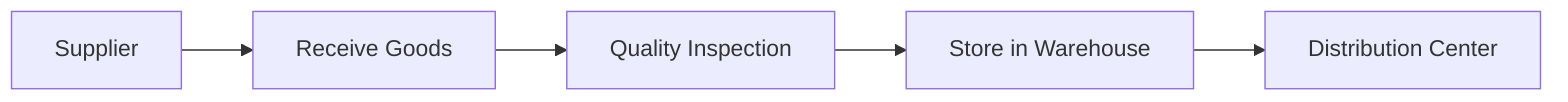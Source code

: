 flowchart LR
    Supplier --> Receive[Receive Goods]
    Receive --> Inspect[Quality Inspection]
    Inspect --> Store[Store in Warehouse]
    Store --> Distribute[Distribution Center]